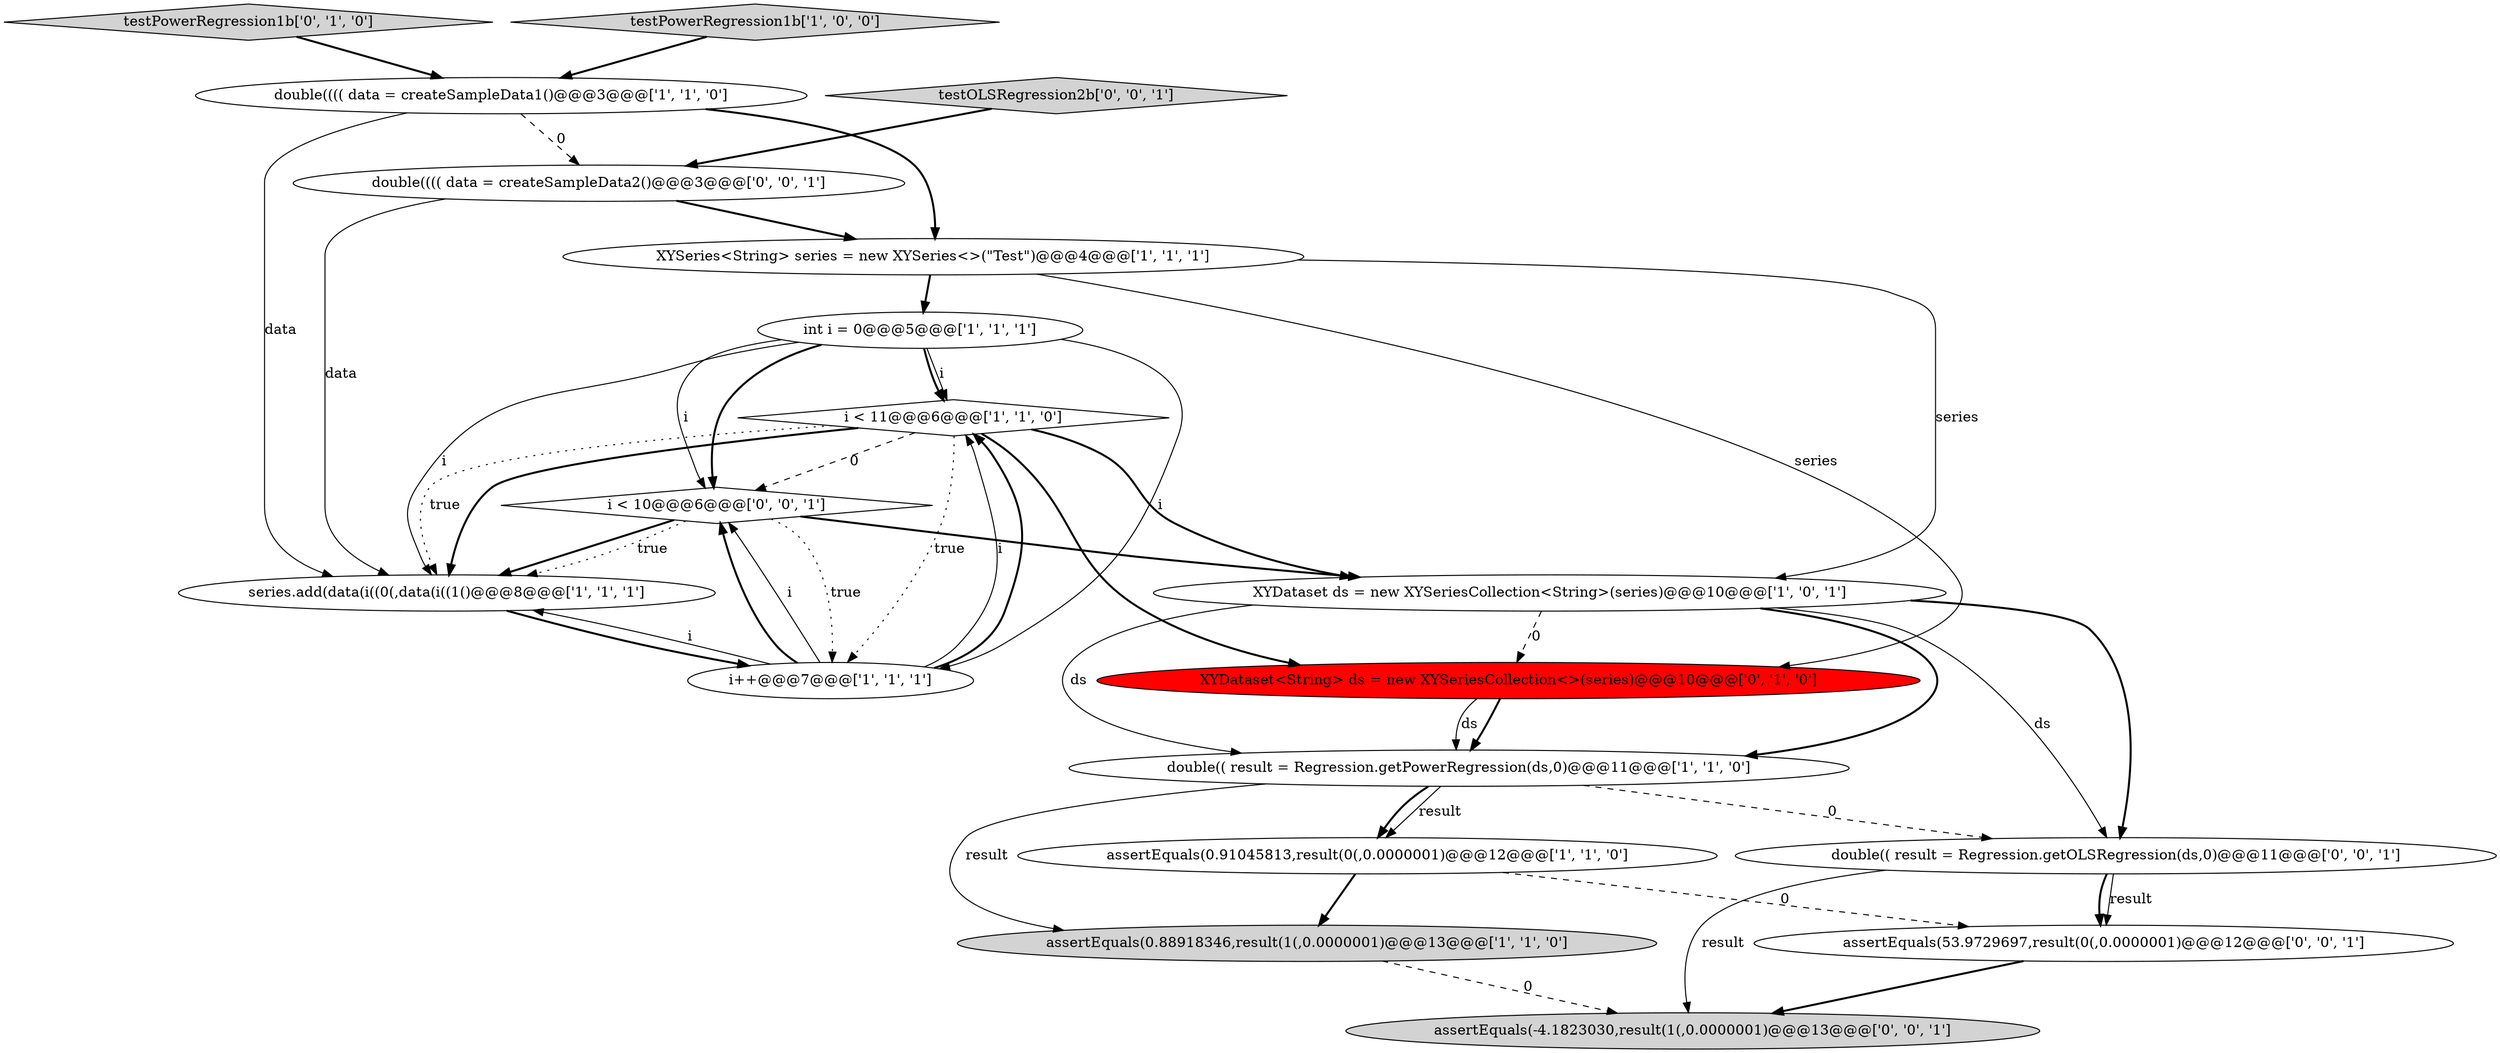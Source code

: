 digraph {
8 [style = filled, label = "XYDataset ds = new XYSeriesCollection<String>(series)@@@10@@@['1', '0', '1']", fillcolor = white, shape = ellipse image = "AAA0AAABBB1BBB"];
14 [style = filled, label = "double(( result = Regression.getOLSRegression(ds,0)@@@11@@@['0', '0', '1']", fillcolor = white, shape = ellipse image = "AAA0AAABBB3BBB"];
17 [style = filled, label = "i < 10@@@6@@@['0', '0', '1']", fillcolor = white, shape = diamond image = "AAA0AAABBB3BBB"];
11 [style = filled, label = "XYDataset<String> ds = new XYSeriesCollection<>(series)@@@10@@@['0', '1', '0']", fillcolor = red, shape = ellipse image = "AAA1AAABBB2BBB"];
2 [style = filled, label = "series.add(data(i((0(,data(i((1()@@@8@@@['1', '1', '1']", fillcolor = white, shape = ellipse image = "AAA0AAABBB1BBB"];
1 [style = filled, label = "int i = 0@@@5@@@['1', '1', '1']", fillcolor = white, shape = ellipse image = "AAA0AAABBB1BBB"];
9 [style = filled, label = "i < 11@@@6@@@['1', '1', '0']", fillcolor = white, shape = diamond image = "AAA0AAABBB1BBB"];
3 [style = filled, label = "double(( result = Regression.getPowerRegression(ds,0)@@@11@@@['1', '1', '0']", fillcolor = white, shape = ellipse image = "AAA0AAABBB1BBB"];
0 [style = filled, label = "assertEquals(0.88918346,result(1(,0.0000001)@@@13@@@['1', '1', '0']", fillcolor = lightgray, shape = ellipse image = "AAA0AAABBB1BBB"];
4 [style = filled, label = "XYSeries<String> series = new XYSeries<>(\"Test\")@@@4@@@['1', '1', '1']", fillcolor = white, shape = ellipse image = "AAA0AAABBB1BBB"];
7 [style = filled, label = "assertEquals(0.91045813,result(0(,0.0000001)@@@12@@@['1', '1', '0']", fillcolor = white, shape = ellipse image = "AAA0AAABBB1BBB"];
15 [style = filled, label = "assertEquals(-4.1823030,result(1(,0.0000001)@@@13@@@['0', '0', '1']", fillcolor = lightgray, shape = ellipse image = "AAA0AAABBB3BBB"];
13 [style = filled, label = "testOLSRegression2b['0', '0', '1']", fillcolor = lightgray, shape = diamond image = "AAA0AAABBB3BBB"];
16 [style = filled, label = "assertEquals(53.9729697,result(0(,0.0000001)@@@12@@@['0', '0', '1']", fillcolor = white, shape = ellipse image = "AAA0AAABBB3BBB"];
18 [style = filled, label = "double(((( data = createSampleData2()@@@3@@@['0', '0', '1']", fillcolor = white, shape = ellipse image = "AAA0AAABBB3BBB"];
10 [style = filled, label = "double(((( data = createSampleData1()@@@3@@@['1', '1', '0']", fillcolor = white, shape = ellipse image = "AAA0AAABBB1BBB"];
12 [style = filled, label = "testPowerRegression1b['0', '1', '0']", fillcolor = lightgray, shape = diamond image = "AAA0AAABBB2BBB"];
6 [style = filled, label = "i++@@@7@@@['1', '1', '1']", fillcolor = white, shape = ellipse image = "AAA0AAABBB1BBB"];
5 [style = filled, label = "testPowerRegression1b['1', '0', '0']", fillcolor = lightgray, shape = diamond image = "AAA0AAABBB1BBB"];
6->17 [style = bold, label=""];
17->8 [style = bold, label=""];
5->10 [style = bold, label=""];
14->16 [style = bold, label=""];
16->15 [style = bold, label=""];
6->9 [style = solid, label="i"];
1->17 [style = solid, label="i"];
18->2 [style = solid, label="data"];
9->11 [style = bold, label=""];
10->2 [style = solid, label="data"];
1->6 [style = solid, label="i"];
9->2 [style = bold, label=""];
17->6 [style = dotted, label="true"];
2->6 [style = bold, label=""];
14->15 [style = solid, label="result"];
1->9 [style = solid, label="i"];
7->16 [style = dashed, label="0"];
3->7 [style = solid, label="result"];
8->3 [style = bold, label=""];
8->14 [style = bold, label=""];
14->16 [style = solid, label="result"];
0->15 [style = dashed, label="0"];
7->0 [style = bold, label=""];
9->8 [style = bold, label=""];
9->6 [style = dotted, label="true"];
1->9 [style = bold, label=""];
1->17 [style = bold, label=""];
12->10 [style = bold, label=""];
6->2 [style = solid, label="i"];
18->4 [style = bold, label=""];
17->2 [style = bold, label=""];
3->7 [style = bold, label=""];
11->3 [style = bold, label=""];
8->3 [style = solid, label="ds"];
3->0 [style = solid, label="result"];
6->17 [style = solid, label="i"];
9->2 [style = dotted, label="true"];
9->17 [style = dashed, label="0"];
1->2 [style = solid, label="i"];
10->4 [style = bold, label=""];
4->1 [style = bold, label=""];
4->11 [style = solid, label="series"];
17->2 [style = dotted, label="true"];
6->9 [style = bold, label=""];
4->8 [style = solid, label="series"];
8->11 [style = dashed, label="0"];
3->14 [style = dashed, label="0"];
10->18 [style = dashed, label="0"];
13->18 [style = bold, label=""];
11->3 [style = solid, label="ds"];
8->14 [style = solid, label="ds"];
}
